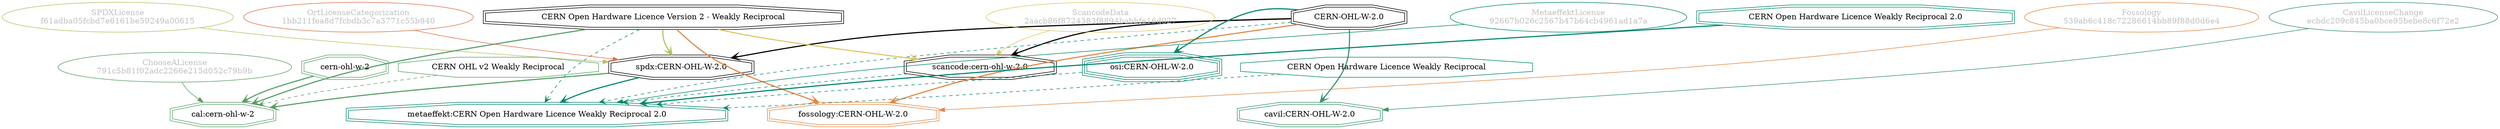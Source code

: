 strict digraph {
    node [shape=box];
    graph [splines=curved];
    1263 [label="SPDXLicense\nf61adba05fcbd7e6161be59249a00615"
         ,fontcolor=gray
         ,color="#b8bf62"
         ,fillcolor="beige;1"
         ,shape=ellipse];
    1264 [label="spdx:CERN-OHL-W-2.0"
         ,shape=doubleoctagon];
    1265 [label="CERN-OHL-W-2.0"
         ,shape=doubleoctagon];
    1266 [label="CERN Open Hardware Licence Version 2 - Weakly Reciprocal"
         ,shape=doubleoctagon];
    10911 [label="ChooseALicense\n791c5b81f02adc2266e215d052c79b9b"
          ,fontcolor=gray
          ,color="#58a066"
          ,fillcolor="beige;1"
          ,shape=ellipse];
    10912 [label="cal:cern-ohl-w-2"
          ,color="#58a066"
          ,shape=doubleoctagon];
    10913 [label="cern-ohl-w-2"
          ,color="#58a066"
          ,shape=doubleoctagon];
    10914 [label="CERN OHL v2 Weakly Reciprocal"
          ,color="#58a066"
          ,shape=octagon];
    13754 [label="ScancodeData\n2aacb86f8724383f8894babbfe16d027"
          ,fontcolor=gray
          ,color="#dac767"
          ,fillcolor="beige;1"
          ,shape=ellipse];
    13755 [label="scancode:cern-ohl-w-2.0"
          ,shape=doubleoctagon];
    28101 [label="Fossology\n539ab6c418c72286614bb89f88d0d6e4"
          ,fontcolor=gray
          ,color="#e18745"
          ,fillcolor="beige;1"
          ,shape=ellipse];
    28102 [label="fossology:CERN-OHL-W-2.0"
          ,color="#e18745"
          ,shape=doubleoctagon];
    28630 [label="OrtLicenseCategorization\n1bb211fea8d7fcbdb3c7a3771c55b940"
          ,fontcolor=gray
          ,color="#e06f45"
          ,fillcolor="beige;1"
          ,shape=ellipse];
    36672 [label="CavilLicenseChange\necbdc209c845ba0bce95bebe8c6f72e2"
          ,fontcolor=gray
          ,color="#379469"
          ,fillcolor="beige;1"
          ,shape=ellipse];
    36673 [label="cavil:CERN-OHL-W-2.0"
          ,color="#379469"
          ,shape=doubleoctagon];
    40862 [label="MetaeffektLicense\n92667b026c2567b47b64cb4961ad1a7a"
          ,fontcolor=gray
          ,color="#00876c"
          ,fillcolor="beige;1"
          ,shape=ellipse];
    40863 [label="metaeffekt:CERN Open Hardware Licence Weakly Reciprocal 2.0"
          ,color="#00876c"
          ,shape=doubleoctagon];
    40864 [label="CERN Open Hardware Licence Weakly Reciprocal 2.0"
          ,color="#00876c"
          ,shape=doubleoctagon];
    40865 [label="CERN Open Hardware Licence Weakly Reciprocal"
          ,color="#00876c"
          ,shape=octagon];
    40866 [label="osi:CERN-OHL-W-2.0"
          ,color="#00876c"
          ,shape=tripleoctagon];
    1263 -> 1264 [weight=0.5
                 ,color="#b8bf62"];
    1264 -> 10912 [style=bold
                  ,arrowhead=vee
                  ,weight=0.7
                  ,color="#58a066"];
    1264 -> 40863 [style=bold
                  ,arrowhead=vee
                  ,weight=0.7
                  ,color="#00876c"];
    1265 -> 1264 [style=bold
                 ,arrowhead=vee
                 ,weight=0.7];
    1265 -> 13755 [style=bold
                  ,arrowhead=vee
                  ,weight=0.7];
    1265 -> 28102 [style=bold
                  ,arrowhead=vee
                  ,weight=0.7
                  ,color="#e18745"];
    1265 -> 36673 [style=bold
                  ,arrowhead=vee
                  ,weight=0.7
                  ,color="#379469"];
    1265 -> 36673 [style=bold
                  ,arrowhead=vee
                  ,weight=0.7
                  ,color="#379469"];
    1265 -> 40863 [style=dashed
                  ,arrowhead=vee
                  ,weight=0.5
                  ,color="#00876c"];
    1265 -> 40866 [style=bold
                  ,arrowhead=vee
                  ,weight=0.7
                  ,color="#00876c"];
    1266 -> 1264 [style=bold
                 ,arrowhead=vee
                 ,weight=0.7
                 ,color="#b8bf62"];
    1266 -> 10912 [style=bold
                  ,arrowhead=vee
                  ,weight=0.7
                  ,color="#58a066"];
    1266 -> 13755 [style=bold
                  ,arrowhead=vee
                  ,weight=0.7
                  ,color="#dac767"];
    1266 -> 28102 [style=bold
                  ,arrowhead=vee
                  ,weight=0.7
                  ,color="#e18745"];
    1266 -> 40863 [style=dashed
                  ,arrowhead=vee
                  ,weight=0.5
                  ,color="#00876c"];
    10911 -> 10912 [weight=0.5
                   ,color="#58a066"];
    10913 -> 10912 [style=bold
                   ,arrowhead=vee
                   ,weight=0.7
                   ,color="#58a066"];
    10914 -> 10912 [style=dashed
                   ,arrowhead=vee
                   ,weight=0.5
                   ,color="#58a066"];
    13754 -> 13755 [weight=0.5
                   ,color="#dac767"];
    13755 -> 40863 [style=dashed
                   ,arrowhead=vee
                   ,weight=0.5
                   ,color="#00876c"];
    28101 -> 28102 [weight=0.5
                   ,color="#e18745"];
    28630 -> 1264 [weight=0.5
                  ,color="#e06f45"];
    36672 -> 36673 [weight=0.5
                   ,color="#379469"];
    40862 -> 40863 [weight=0.5
                   ,color="#00876c"];
    40864 -> 40863 [style=bold
                   ,arrowhead=vee
                   ,weight=0.7
                   ,color="#00876c"];
    40865 -> 40863 [style=dashed
                   ,arrowhead=vee
                   ,weight=0.5
                   ,color="#00876c"];
    40866 -> 40863 [style=dashed
                   ,arrowhead=vee
                   ,weight=0.5
                   ,color="#00876c"];
}

